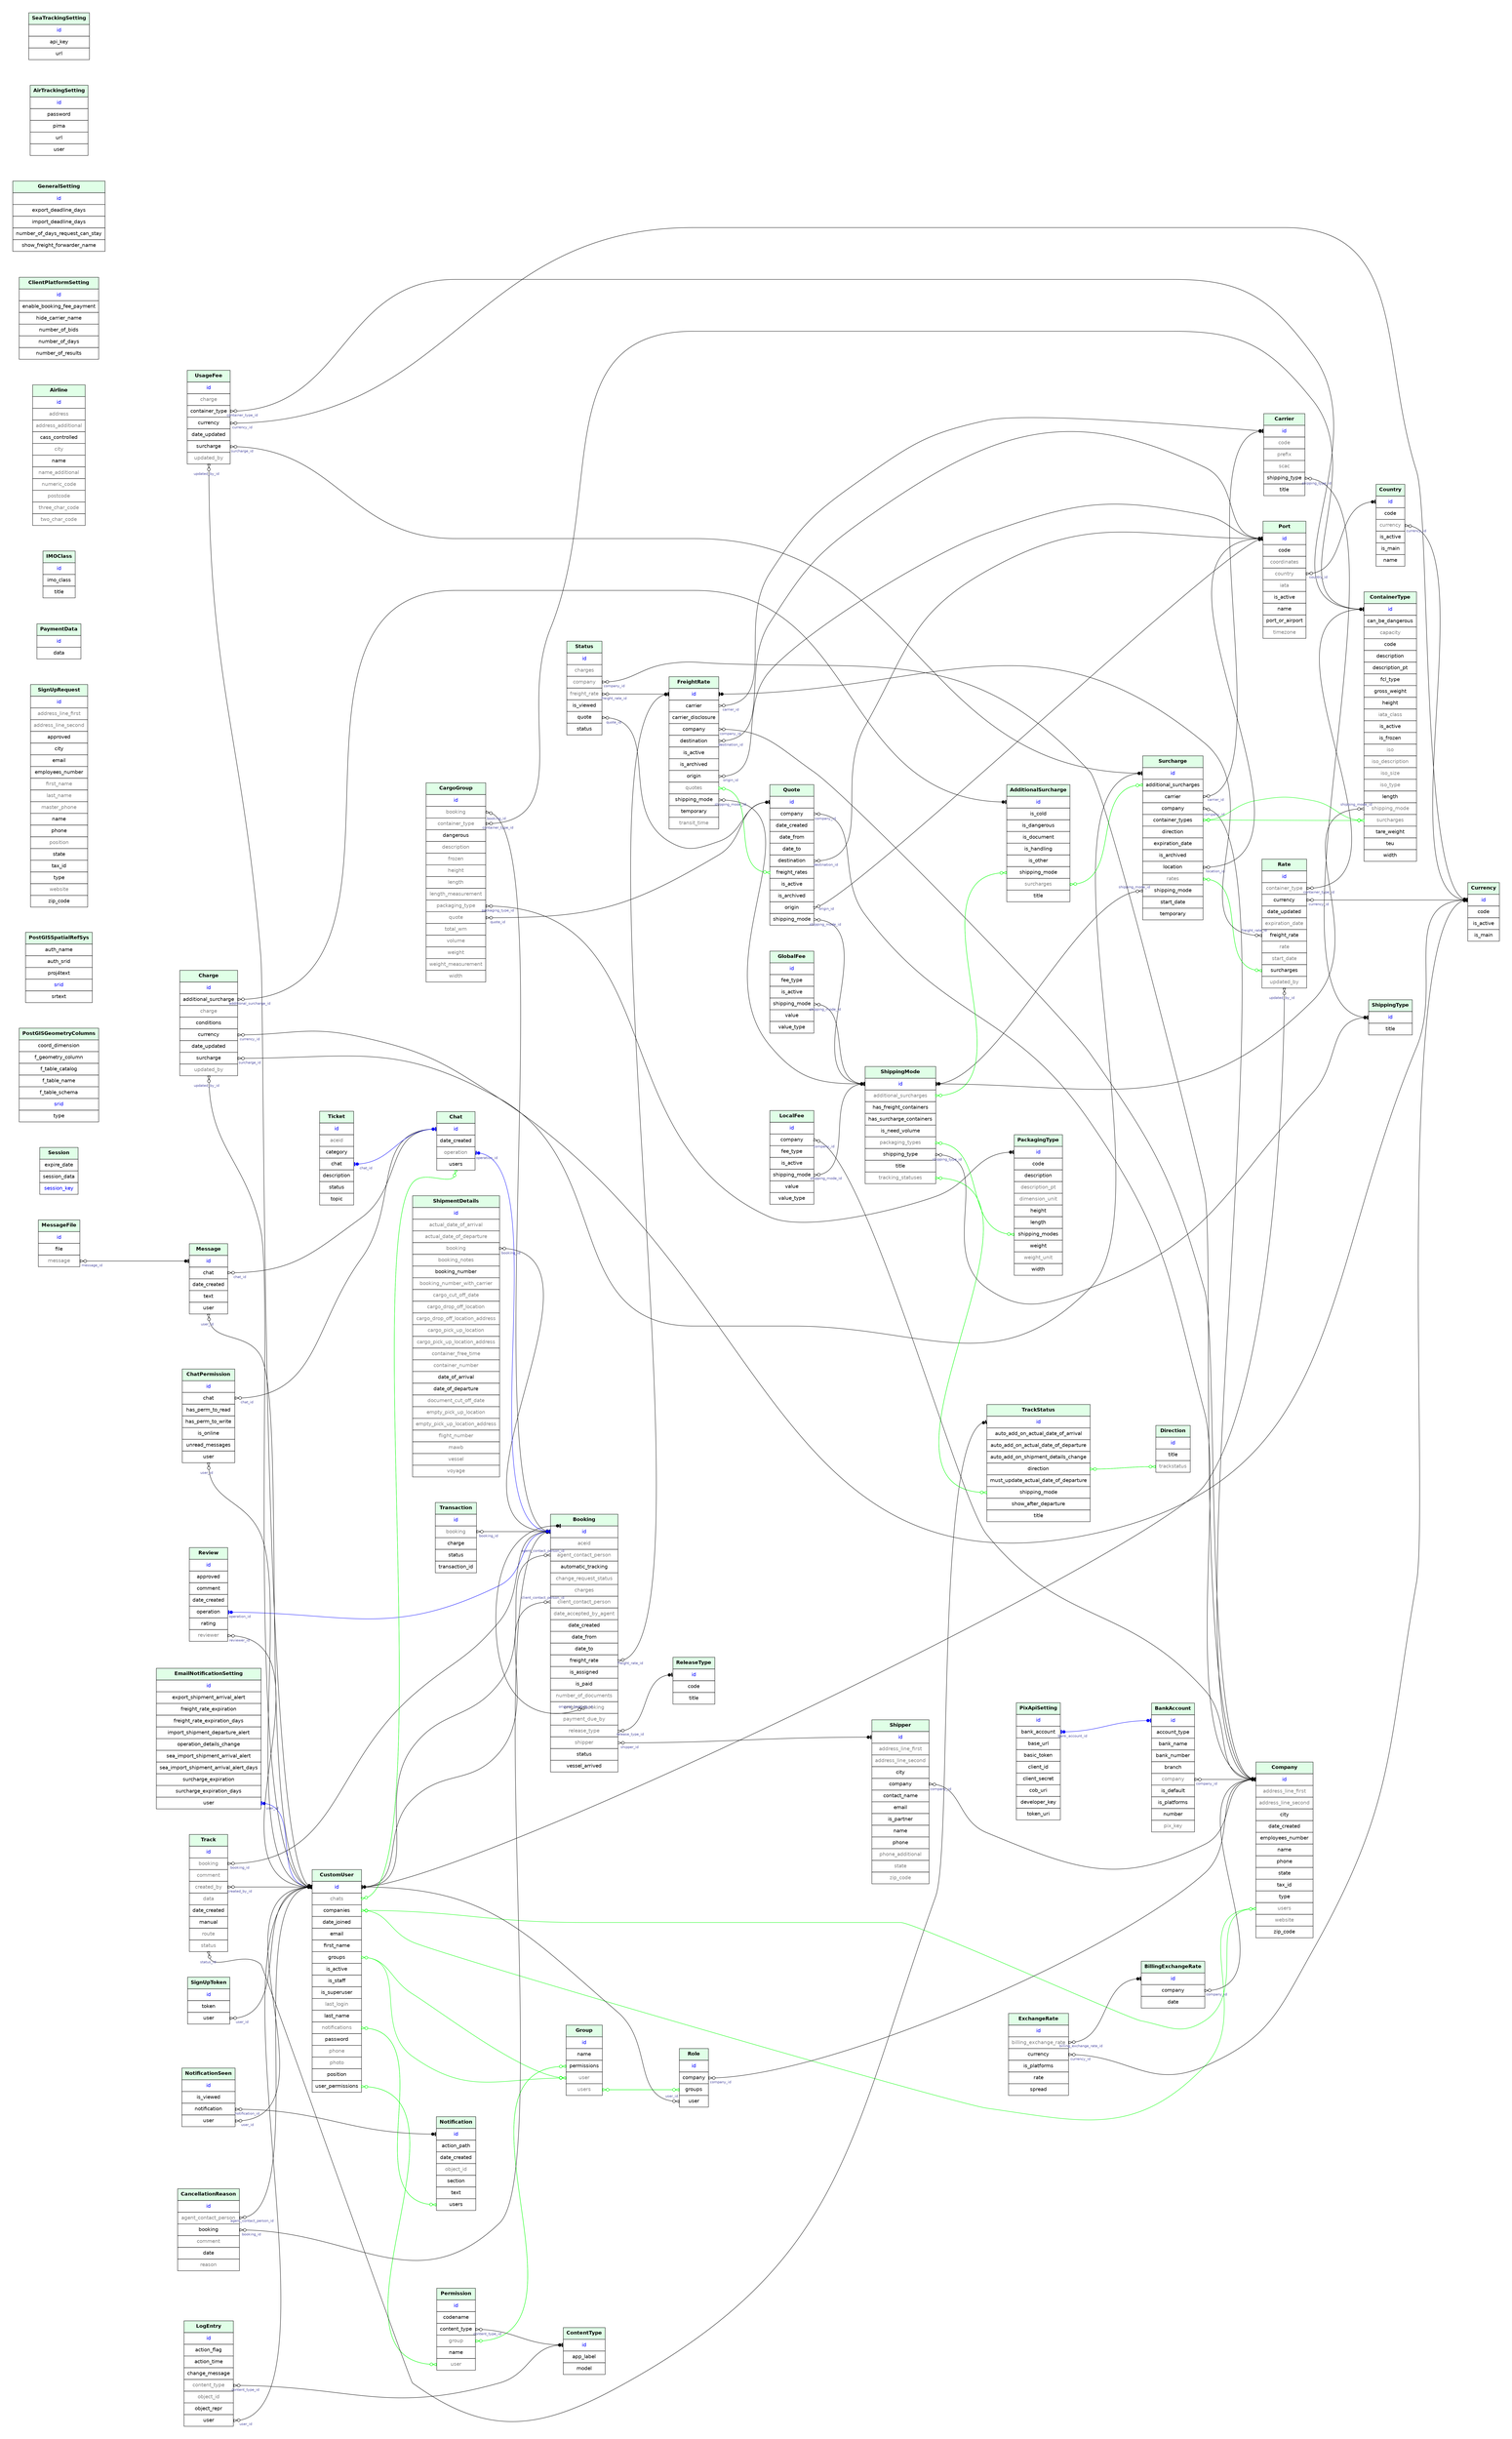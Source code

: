 digraph G {

graph [pad="0.5" nodesep="1" ranksep="2" fontname = "helvetica"];
node [fontname = "helvetica"];
edge [fontname = "helvetica" labeldistance=3 labelfontcolor="#5959a9" labelfontsize=10 tailclip=false color="black"];
node [shape=plain]
rankdir=LR;
dpi=96;


LogEntry [label=<
  <table border="0" cellborder="1" cellspacing="0" cellpadding="8">
    <tr><td bgcolor="#e0ffe7"><b>LogEntry</b></td></tr>
    <tr><td port="id"><font color="#0000ff">id</font></td></tr>
    <tr><td port="action_flag"><font color="#000000">action_flag</font></td></tr>
    <tr><td port="action_time"><font color="#000000">action_time</font></td></tr>
    <tr><td port="change_message"><font color="#000000">change_message</font></td></tr>
    <tr><td port="content_type"><font color="#808080">content_type</font></td></tr>
    <tr><td port="object_id"><font color="#808080">object_id</font></td></tr>
    <tr><td port="object_repr"><font color="#000000">object_repr</font></td></tr>
    <tr><td port="user"><font color="#000000">user</font></td></tr>
    </table>>];

Permission [label=<
  <table border="0" cellborder="1" cellspacing="0" cellpadding="8">
    <tr><td bgcolor="#e0ffe7"><b>Permission</b></td></tr>
    <tr><td port="id"><font color="#0000ff">id</font></td></tr>
    <tr><td port="codename"><font color="#000000">codename</font></td></tr>
    <tr><td port="content_type"><font color="#000000">content_type</font></td></tr>
    <tr><td port="group"><font color="#808080">group</font></td></tr>
    <tr><td port="name"><font color="#000000">name</font></td></tr>
    <tr><td port="user"><font color="#808080">user</font></td></tr>
    </table>>];

Group [label=<
  <table border="0" cellborder="1" cellspacing="0" cellpadding="8">
    <tr><td bgcolor="#e0ffe7"><b>Group</b></td></tr>
    <tr><td port="id"><font color="#0000ff">id</font></td></tr>
    <tr><td port="name"><font color="#000000">name</font></td></tr>
    <tr><td port="permissions"><font color="#000000">permissions</font></td></tr>
    <tr><td port="user"><font color="#808080">user</font></td></tr>
    <tr><td port="users"><font color="#808080">users</font></td></tr>
    </table>>];

ContentType [label=<
  <table border="0" cellborder="1" cellspacing="0" cellpadding="8">
    <tr><td bgcolor="#e0ffe7"><b>ContentType</b></td></tr>
    <tr><td port="id"><font color="#0000ff">id</font></td></tr>
    <tr><td port="app_label"><font color="#000000">app_label</font></td></tr>
    <tr><td port="model"><font color="#000000">model</font></td></tr>
    </table>>];

Session [label=<
  <table border="0" cellborder="1" cellspacing="0" cellpadding="8">
    <tr><td bgcolor="#e0ffe7"><b>Session</b></td></tr>
    <tr><td port="expire_date"><font color="#000000">expire_date</font></td></tr>
    <tr><td port="session_data"><font color="#000000">session_data</font></td></tr>
    <tr><td port="session_key"><font color="#0000ff">session_key</font></td></tr>
    </table>>];

PostGISGeometryColumns [label=<
  <table border="0" cellborder="1" cellspacing="0" cellpadding="8">
    <tr><td bgcolor="#e0ffe7"><b>PostGISGeometryColumns</b></td></tr>
    <tr><td port="coord_dimension"><font color="#000000">coord_dimension</font></td></tr>
    <tr><td port="f_geometry_column"><font color="#000000">f_geometry_column</font></td></tr>
    <tr><td port="f_table_catalog"><font color="#000000">f_table_catalog</font></td></tr>
    <tr><td port="f_table_name"><font color="#000000">f_table_name</font></td></tr>
    <tr><td port="f_table_schema"><font color="#000000">f_table_schema</font></td></tr>
    <tr><td port="srid"><font color="#0000ff">srid</font></td></tr>
    <tr><td port="type"><font color="#000000">type</font></td></tr>
    </table>>];

PostGISSpatialRefSys [label=<
  <table border="0" cellborder="1" cellspacing="0" cellpadding="8">
    <tr><td bgcolor="#e0ffe7"><b>PostGISSpatialRefSys</b></td></tr>
    <tr><td port="auth_name"><font color="#000000">auth_name</font></td></tr>
    <tr><td port="auth_srid"><font color="#000000">auth_srid</font></td></tr>
    <tr><td port="proj4text"><font color="#000000">proj4text</font></td></tr>
    <tr><td port="srid"><font color="#0000ff">srid</font></td></tr>
    <tr><td port="srtext"><font color="#000000">srtext</font></td></tr>
    </table>>];

CustomUser [label=<
  <table border="0" cellborder="1" cellspacing="0" cellpadding="8">
    <tr><td bgcolor="#e0ffe7"><b>CustomUser</b></td></tr>
    <tr><td port="id"><font color="#0000ff">id</font></td></tr>
    <tr><td port="chats"><font color="#808080">chats</font></td></tr>
    <tr><td port="companies"><font color="#000000">companies</font></td></tr>
    <tr><td port="date_joined"><font color="#000000">date_joined</font></td></tr>
    <tr><td port="email"><font color="#000000">email</font></td></tr>
    <tr><td port="first_name"><font color="#000000">first_name</font></td></tr>
    <tr><td port="groups"><font color="#000000">groups</font></td></tr>
    <tr><td port="is_active"><font color="#000000">is_active</font></td></tr>
    <tr><td port="is_staff"><font color="#000000">is_staff</font></td></tr>
    <tr><td port="is_superuser"><font color="#000000">is_superuser</font></td></tr>
    <tr><td port="last_login"><font color="#808080">last_login</font></td></tr>
    <tr><td port="last_name"><font color="#000000">last_name</font></td></tr>
    <tr><td port="notifications"><font color="#808080">notifications</font></td></tr>
    <tr><td port="password"><font color="#000000">password</font></td></tr>
    <tr><td port="phone"><font color="#808080">phone</font></td></tr>
    <tr><td port="photo"><font color="#808080">photo</font></td></tr>
    <tr><td port="position"><font color="#000000">position</font></td></tr>
    <tr><td port="user_permissions"><font color="#000000">user_permissions</font></td></tr>
    </table>>];

Company [label=<
  <table border="0" cellborder="1" cellspacing="0" cellpadding="8">
    <tr><td bgcolor="#e0ffe7"><b>Company</b></td></tr>
    <tr><td port="id"><font color="#0000ff">id</font></td></tr>
    <tr><td port="address_line_first"><font color="#808080">address_line_first</font></td></tr>
    <tr><td port="address_line_second"><font color="#808080">address_line_second</font></td></tr>
    <tr><td port="city"><font color="#000000">city</font></td></tr>
    <tr><td port="date_created"><font color="#000000">date_created</font></td></tr>
    <tr><td port="employees_number"><font color="#000000">employees_number</font></td></tr>
    <tr><td port="name"><font color="#000000">name</font></td></tr>
    <tr><td port="phone"><font color="#000000">phone</font></td></tr>
    <tr><td port="state"><font color="#000000">state</font></td></tr>
    <tr><td port="tax_id"><font color="#000000">tax_id</font></td></tr>
    <tr><td port="type"><font color="#000000">type</font></td></tr>
    <tr><td port="users"><font color="#808080">users</font></td></tr>
    <tr><td port="website"><font color="#808080">website</font></td></tr>
    <tr><td port="zip_code"><font color="#000000">zip_code</font></td></tr>
    </table>>];

EmailNotificationSetting [label=<
  <table border="0" cellborder="1" cellspacing="0" cellpadding="8">
    <tr><td bgcolor="#e0ffe7"><b>EmailNotificationSetting</b></td></tr>
    <tr><td port="id"><font color="#0000ff">id</font></td></tr>
    <tr><td port="export_shipment_arrival_alert"><font color="#000000">export_shipment_arrival_alert</font></td></tr>
    <tr><td port="freight_rate_expiration"><font color="#000000">freight_rate_expiration</font></td></tr>
    <tr><td port="freight_rate_expiration_days"><font color="#000000">freight_rate_expiration_days</font></td></tr>
    <tr><td port="import_shipment_departure_alert"><font color="#000000">import_shipment_departure_alert</font></td></tr>
    <tr><td port="operation_details_change"><font color="#000000">operation_details_change</font></td></tr>
    <tr><td port="sea_import_shipment_arrival_alert"><font color="#000000">sea_import_shipment_arrival_alert</font></td></tr>
    <tr><td port="sea_import_shipment_arrival_alert_days"><font color="#000000">sea_import_shipment_arrival_alert_days</font></td></tr>
    <tr><td port="surcharge_expiration"><font color="#000000">surcharge_expiration</font></td></tr>
    <tr><td port="surcharge_expiration_days"><font color="#000000">surcharge_expiration_days</font></td></tr>
    <tr><td port="user"><font color="#000000">user</font></td></tr>
    </table>>];

SignUpRequest [label=<
  <table border="0" cellborder="1" cellspacing="0" cellpadding="8">
    <tr><td bgcolor="#e0ffe7"><b>SignUpRequest</b></td></tr>
    <tr><td port="id"><font color="#0000ff">id</font></td></tr>
    <tr><td port="address_line_first"><font color="#808080">address_line_first</font></td></tr>
    <tr><td port="address_line_second"><font color="#808080">address_line_second</font></td></tr>
    <tr><td port="approved"><font color="#000000">approved</font></td></tr>
    <tr><td port="city"><font color="#000000">city</font></td></tr>
    <tr><td port="email"><font color="#000000">email</font></td></tr>
    <tr><td port="employees_number"><font color="#000000">employees_number</font></td></tr>
    <tr><td port="first_name"><font color="#808080">first_name</font></td></tr>
    <tr><td port="last_name"><font color="#808080">last_name</font></td></tr>
    <tr><td port="master_phone"><font color="#808080">master_phone</font></td></tr>
    <tr><td port="name"><font color="#000000">name</font></td></tr>
    <tr><td port="phone"><font color="#000000">phone</font></td></tr>
    <tr><td port="position"><font color="#808080">position</font></td></tr>
    <tr><td port="state"><font color="#000000">state</font></td></tr>
    <tr><td port="tax_id"><font color="#000000">tax_id</font></td></tr>
    <tr><td port="type"><font color="#000000">type</font></td></tr>
    <tr><td port="website"><font color="#808080">website</font></td></tr>
    <tr><td port="zip_code"><font color="#000000">zip_code</font></td></tr>
    </table>>];

SignUpToken [label=<
  <table border="0" cellborder="1" cellspacing="0" cellpadding="8">
    <tr><td bgcolor="#e0ffe7"><b>SignUpToken</b></td></tr>
    <tr><td port="id"><font color="#0000ff">id</font></td></tr>
    <tr><td port="token"><font color="#000000">token</font></td></tr>
    <tr><td port="user"><font color="#000000">user</font></td></tr>
    </table>>];

Role [label=<
  <table border="0" cellborder="1" cellspacing="0" cellpadding="8">
    <tr><td bgcolor="#e0ffe7"><b>Role</b></td></tr>
    <tr><td port="id"><font color="#0000ff">id</font></td></tr>
    <tr><td port="company"><font color="#000000">company</font></td></tr>
    <tr><td port="groups"><font color="#000000">groups</font></td></tr>
    <tr><td port="user"><font color="#000000">user</font></td></tr>
    </table>>];

BankAccount [label=<
  <table border="0" cellborder="1" cellspacing="0" cellpadding="8">
    <tr><td bgcolor="#e0ffe7"><b>BankAccount</b></td></tr>
    <tr><td port="id"><font color="#0000ff">id</font></td></tr>
    <tr><td port="account_type"><font color="#000000">account_type</font></td></tr>
    <tr><td port="bank_name"><font color="#000000">bank_name</font></td></tr>
    <tr><td port="bank_number"><font color="#000000">bank_number</font></td></tr>
    <tr><td port="branch"><font color="#000000">branch</font></td></tr>
    <tr><td port="company"><font color="#808080">company</font></td></tr>
    <tr><td port="is_default"><font color="#000000">is_default</font></td></tr>
    <tr><td port="is_platforms"><font color="#000000">is_platforms</font></td></tr>
    <tr><td port="number"><font color="#000000">number</font></td></tr>
    <tr><td port="pix_key"><font color="#808080">pix_key</font></td></tr>
    </table>>];

Shipper [label=<
  <table border="0" cellborder="1" cellspacing="0" cellpadding="8">
    <tr><td bgcolor="#e0ffe7"><b>Shipper</b></td></tr>
    <tr><td port="id"><font color="#0000ff">id</font></td></tr>
    <tr><td port="address_line_first"><font color="#808080">address_line_first</font></td></tr>
    <tr><td port="address_line_second"><font color="#808080">address_line_second</font></td></tr>
    <tr><td port="city"><font color="#000000">city</font></td></tr>
    <tr><td port="company"><font color="#000000">company</font></td></tr>
    <tr><td port="contact_name"><font color="#000000">contact_name</font></td></tr>
    <tr><td port="email"><font color="#000000">email</font></td></tr>
    <tr><td port="is_partner"><font color="#000000">is_partner</font></td></tr>
    <tr><td port="name"><font color="#000000">name</font></td></tr>
    <tr><td port="phone"><font color="#000000">phone</font></td></tr>
    <tr><td port="phone_additional"><font color="#808080">phone_additional</font></td></tr>
    <tr><td port="state"><font color="#808080">state</font></td></tr>
    <tr><td port="zip_code"><font color="#808080">zip_code</font></td></tr>
    </table>>];

Review [label=<
  <table border="0" cellborder="1" cellspacing="0" cellpadding="8">
    <tr><td bgcolor="#e0ffe7"><b>Review</b></td></tr>
    <tr><td port="id"><font color="#0000ff">id</font></td></tr>
    <tr><td port="approved"><font color="#000000">approved</font></td></tr>
    <tr><td port="comment"><font color="#000000">comment</font></td></tr>
    <tr><td port="date_created"><font color="#000000">date_created</font></td></tr>
    <tr><td port="operation"><font color="#000000">operation</font></td></tr>
    <tr><td port="rating"><font color="#000000">rating</font></td></tr>
    <tr><td port="reviewer"><font color="#808080">reviewer</font></td></tr>
    </table>>];

Surcharge [label=<
  <table border="0" cellborder="1" cellspacing="0" cellpadding="8">
    <tr><td bgcolor="#e0ffe7"><b>Surcharge</b></td></tr>
    <tr><td port="id"><font color="#0000ff">id</font></td></tr>
    <tr><td port="additional_surcharges"><font color="#000000">additional_surcharges</font></td></tr>
    <tr><td port="carrier"><font color="#000000">carrier</font></td></tr>
    <tr><td port="company"><font color="#000000">company</font></td></tr>
    <tr><td port="container_types"><font color="#000000">container_types</font></td></tr>
    <tr><td port="direction"><font color="#000000">direction</font></td></tr>
    <tr><td port="expiration_date"><font color="#000000">expiration_date</font></td></tr>
    <tr><td port="is_archived"><font color="#000000">is_archived</font></td></tr>
    <tr><td port="location"><font color="#000000">location</font></td></tr>
    <tr><td port="rates"><font color="#808080">rates</font></td></tr>
    <tr><td port="shipping_mode"><font color="#000000">shipping_mode</font></td></tr>
    <tr><td port="start_date"><font color="#000000">start_date</font></td></tr>
    <tr><td port="temporary"><font color="#000000">temporary</font></td></tr>
    </table>>];

UsageFee [label=<
  <table border="0" cellborder="1" cellspacing="0" cellpadding="8">
    <tr><td bgcolor="#e0ffe7"><b>UsageFee</b></td></tr>
    <tr><td port="id"><font color="#0000ff">id</font></td></tr>
    <tr><td port="charge"><font color="#808080">charge</font></td></tr>
    <tr><td port="container_type"><font color="#000000">container_type</font></td></tr>
    <tr><td port="currency"><font color="#000000">currency</font></td></tr>
    <tr><td port="date_updated"><font color="#000000">date_updated</font></td></tr>
    <tr><td port="surcharge"><font color="#000000">surcharge</font></td></tr>
    <tr><td port="updated_by"><font color="#808080">updated_by</font></td></tr>
    </table>>];

Charge [label=<
  <table border="0" cellborder="1" cellspacing="0" cellpadding="8">
    <tr><td bgcolor="#e0ffe7"><b>Charge</b></td></tr>
    <tr><td port="id"><font color="#0000ff">id</font></td></tr>
    <tr><td port="additional_surcharge"><font color="#000000">additional_surcharge</font></td></tr>
    <tr><td port="charge"><font color="#808080">charge</font></td></tr>
    <tr><td port="conditions"><font color="#000000">conditions</font></td></tr>
    <tr><td port="currency"><font color="#000000">currency</font></td></tr>
    <tr><td port="date_updated"><font color="#000000">date_updated</font></td></tr>
    <tr><td port="surcharge"><font color="#000000">surcharge</font></td></tr>
    <tr><td port="updated_by"><font color="#808080">updated_by</font></td></tr>
    </table>>];

AdditionalSurcharge [label=<
  <table border="0" cellborder="1" cellspacing="0" cellpadding="8">
    <tr><td bgcolor="#e0ffe7"><b>AdditionalSurcharge</b></td></tr>
    <tr><td port="id"><font color="#0000ff">id</font></td></tr>
    <tr><td port="is_cold"><font color="#000000">is_cold</font></td></tr>
    <tr><td port="is_dangerous"><font color="#000000">is_dangerous</font></td></tr>
    <tr><td port="is_document"><font color="#000000">is_document</font></td></tr>
    <tr><td port="is_handling"><font color="#000000">is_handling</font></td></tr>
    <tr><td port="is_other"><font color="#000000">is_other</font></td></tr>
    <tr><td port="shipping_mode"><font color="#000000">shipping_mode</font></td></tr>
    <tr><td port="surcharges"><font color="#808080">surcharges</font></td></tr>
    <tr><td port="title"><font color="#000000">title</font></td></tr>
    </table>>];

FreightRate [label=<
  <table border="0" cellborder="1" cellspacing="0" cellpadding="8">
    <tr><td bgcolor="#e0ffe7"><b>FreightRate</b></td></tr>
    <tr><td port="id"><font color="#0000ff">id</font></td></tr>
    <tr><td port="carrier"><font color="#000000">carrier</font></td></tr>
    <tr><td port="carrier_disclosure"><font color="#000000">carrier_disclosure</font></td></tr>
    <tr><td port="company"><font color="#000000">company</font></td></tr>
    <tr><td port="destination"><font color="#000000">destination</font></td></tr>
    <tr><td port="is_active"><font color="#000000">is_active</font></td></tr>
    <tr><td port="is_archived"><font color="#000000">is_archived</font></td></tr>
    <tr><td port="origin"><font color="#000000">origin</font></td></tr>
    <tr><td port="quotes"><font color="#808080">quotes</font></td></tr>
    <tr><td port="shipping_mode"><font color="#000000">shipping_mode</font></td></tr>
    <tr><td port="temporary"><font color="#000000">temporary</font></td></tr>
    <tr><td port="transit_time"><font color="#808080">transit_time</font></td></tr>
    </table>>];

Rate [label=<
  <table border="0" cellborder="1" cellspacing="0" cellpadding="8">
    <tr><td bgcolor="#e0ffe7"><b>Rate</b></td></tr>
    <tr><td port="id"><font color="#0000ff">id</font></td></tr>
    <tr><td port="container_type"><font color="#808080">container_type</font></td></tr>
    <tr><td port="currency"><font color="#000000">currency</font></td></tr>
    <tr><td port="date_updated"><font color="#000000">date_updated</font></td></tr>
    <tr><td port="expiration_date"><font color="#808080">expiration_date</font></td></tr>
    <tr><td port="freight_rate"><font color="#000000">freight_rate</font></td></tr>
    <tr><td port="rate"><font color="#808080">rate</font></td></tr>
    <tr><td port="start_date"><font color="#808080">start_date</font></td></tr>
    <tr><td port="surcharges"><font color="#000000">surcharges</font></td></tr>
    <tr><td port="updated_by"><font color="#808080">updated_by</font></td></tr>
    </table>>];

Booking [label=<
  <table border="0" cellborder="1" cellspacing="0" cellpadding="8">
    <tr><td bgcolor="#e0ffe7"><b>Booking</b></td></tr>
    <tr><td port="id"><font color="#0000ff">id</font></td></tr>
    <tr><td port="aceid"><font color="#808080">aceid</font></td></tr>
    <tr><td port="agent_contact_person"><font color="#808080">agent_contact_person</font></td></tr>
    <tr><td port="automatic_tracking"><font color="#000000">automatic_tracking</font></td></tr>
    <tr><td port="change_request_status"><font color="#808080">change_request_status</font></td></tr>
    <tr><td port="charges"><font color="#808080">charges</font></td></tr>
    <tr><td port="client_contact_person"><font color="#808080">client_contact_person</font></td></tr>
    <tr><td port="date_accepted_by_agent"><font color="#808080">date_accepted_by_agent</font></td></tr>
    <tr><td port="date_created"><font color="#000000">date_created</font></td></tr>
    <tr><td port="date_from"><font color="#000000">date_from</font></td></tr>
    <tr><td port="date_to"><font color="#000000">date_to</font></td></tr>
    <tr><td port="freight_rate"><font color="#000000">freight_rate</font></td></tr>
    <tr><td port="is_assigned"><font color="#000000">is_assigned</font></td></tr>
    <tr><td port="is_paid"><font color="#000000">is_paid</font></td></tr>
    <tr><td port="number_of_documents"><font color="#808080">number_of_documents</font></td></tr>
    <tr><td port="original_booking"><font color="#808080">original_booking</font></td></tr>
    <tr><td port="payment_due_by"><font color="#808080">payment_due_by</font></td></tr>
    <tr><td port="release_type"><font color="#808080">release_type</font></td></tr>
    <tr><td port="shipper"><font color="#808080">shipper</font></td></tr>
    <tr><td port="status"><font color="#000000">status</font></td></tr>
    <tr><td port="vessel_arrived"><font color="#000000">vessel_arrived</font></td></tr>
    </table>>];

CancellationReason [label=<
  <table border="0" cellborder="1" cellspacing="0" cellpadding="8">
    <tr><td bgcolor="#e0ffe7"><b>CancellationReason</b></td></tr>
    <tr><td port="id"><font color="#0000ff">id</font></td></tr>
    <tr><td port="agent_contact_person"><font color="#808080">agent_contact_person</font></td></tr>
    <tr><td port="booking"><font color="#000000">booking</font></td></tr>
    <tr><td port="comment"><font color="#808080">comment</font></td></tr>
    <tr><td port="date"><font color="#000000">date</font></td></tr>
    <tr><td port="reason"><font color="#808080">reason</font></td></tr>
    </table>>];

CargoGroup [label=<
  <table border="0" cellborder="1" cellspacing="0" cellpadding="8">
    <tr><td bgcolor="#e0ffe7"><b>CargoGroup</b></td></tr>
    <tr><td port="id"><font color="#0000ff">id</font></td></tr>
    <tr><td port="booking"><font color="#808080">booking</font></td></tr>
    <tr><td port="container_type"><font color="#808080">container_type</font></td></tr>
    <tr><td port="dangerous"><font color="#000000">dangerous</font></td></tr>
    <tr><td port="description"><font color="#808080">description</font></td></tr>
    <tr><td port="frozen"><font color="#808080">frozen</font></td></tr>
    <tr><td port="height"><font color="#808080">height</font></td></tr>
    <tr><td port="length"><font color="#808080">length</font></td></tr>
    <tr><td port="length_measurement"><font color="#808080">length_measurement</font></td></tr>
    <tr><td port="packaging_type"><font color="#808080">packaging_type</font></td></tr>
    <tr><td port="quote"><font color="#808080">quote</font></td></tr>
    <tr><td port="total_wm"><font color="#808080">total_wm</font></td></tr>
    <tr><td port="volume"><font color="#808080">volume</font></td></tr>
    <tr><td port="weight"><font color="#808080">weight</font></td></tr>
    <tr><td port="weight_measurement"><font color="#808080">weight_measurement</font></td></tr>
    <tr><td port="width"><font color="#808080">width</font></td></tr>
    </table>>];

Quote [label=<
  <table border="0" cellborder="1" cellspacing="0" cellpadding="8">
    <tr><td bgcolor="#e0ffe7"><b>Quote</b></td></tr>
    <tr><td port="id"><font color="#0000ff">id</font></td></tr>
    <tr><td port="company"><font color="#000000">company</font></td></tr>
    <tr><td port="date_created"><font color="#000000">date_created</font></td></tr>
    <tr><td port="date_from"><font color="#000000">date_from</font></td></tr>
    <tr><td port="date_to"><font color="#000000">date_to</font></td></tr>
    <tr><td port="destination"><font color="#000000">destination</font></td></tr>
    <tr><td port="freight_rates"><font color="#000000">freight_rates</font></td></tr>
    <tr><td port="is_active"><font color="#000000">is_active</font></td></tr>
    <tr><td port="is_archived"><font color="#000000">is_archived</font></td></tr>
    <tr><td port="origin"><font color="#000000">origin</font></td></tr>
    <tr><td port="shipping_mode"><font color="#000000">shipping_mode</font></td></tr>
    </table>>];

Status [label=<
  <table border="0" cellborder="1" cellspacing="0" cellpadding="8">
    <tr><td bgcolor="#e0ffe7"><b>Status</b></td></tr>
    <tr><td port="id"><font color="#0000ff">id</font></td></tr>
    <tr><td port="charges"><font color="#808080">charges</font></td></tr>
    <tr><td port="company"><font color="#808080">company</font></td></tr>
    <tr><td port="freight_rate"><font color="#808080">freight_rate</font></td></tr>
    <tr><td port="is_viewed"><font color="#000000">is_viewed</font></td></tr>
    <tr><td port="quote"><font color="#000000">quote</font></td></tr>
    <tr><td port="status"><font color="#000000">status</font></td></tr>
    </table>>];

ShipmentDetails [label=<
  <table border="0" cellborder="1" cellspacing="0" cellpadding="8">
    <tr><td bgcolor="#e0ffe7"><b>ShipmentDetails</b></td></tr>
    <tr><td port="id"><font color="#0000ff">id</font></td></tr>
    <tr><td port="actual_date_of_arrival"><font color="#808080">actual_date_of_arrival</font></td></tr>
    <tr><td port="actual_date_of_departure"><font color="#808080">actual_date_of_departure</font></td></tr>
    <tr><td port="booking"><font color="#808080">booking</font></td></tr>
    <tr><td port="booking_notes"><font color="#808080">booking_notes</font></td></tr>
    <tr><td port="booking_number"><font color="#000000">booking_number</font></td></tr>
    <tr><td port="booking_number_with_carrier"><font color="#808080">booking_number_with_carrier</font></td></tr>
    <tr><td port="cargo_cut_off_date"><font color="#808080">cargo_cut_off_date</font></td></tr>
    <tr><td port="cargo_drop_off_location"><font color="#808080">cargo_drop_off_location</font></td></tr>
    <tr><td port="cargo_drop_off_location_address"><font color="#808080">cargo_drop_off_location_address</font></td></tr>
    <tr><td port="cargo_pick_up_location"><font color="#808080">cargo_pick_up_location</font></td></tr>
    <tr><td port="cargo_pick_up_location_address"><font color="#808080">cargo_pick_up_location_address</font></td></tr>
    <tr><td port="container_free_time"><font color="#808080">container_free_time</font></td></tr>
    <tr><td port="container_number"><font color="#808080">container_number</font></td></tr>
    <tr><td port="date_of_arrival"><font color="#000000">date_of_arrival</font></td></tr>
    <tr><td port="date_of_departure"><font color="#000000">date_of_departure</font></td></tr>
    <tr><td port="document_cut_off_date"><font color="#808080">document_cut_off_date</font></td></tr>
    <tr><td port="empty_pick_up_location"><font color="#808080">empty_pick_up_location</font></td></tr>
    <tr><td port="empty_pick_up_location_address"><font color="#808080">empty_pick_up_location_address</font></td></tr>
    <tr><td port="flight_number"><font color="#808080">flight_number</font></td></tr>
    <tr><td port="mawb"><font color="#808080">mawb</font></td></tr>
    <tr><td port="vessel"><font color="#808080">vessel</font></td></tr>
    <tr><td port="voyage"><font color="#808080">voyage</font></td></tr>
    </table>>];

Transaction [label=<
  <table border="0" cellborder="1" cellspacing="0" cellpadding="8">
    <tr><td bgcolor="#e0ffe7"><b>Transaction</b></td></tr>
    <tr><td port="id"><font color="#0000ff">id</font></td></tr>
    <tr><td port="booking"><font color="#808080">booking</font></td></tr>
    <tr><td port="charge"><font color="#000000">charge</font></td></tr>
    <tr><td port="status"><font color="#000000">status</font></td></tr>
    <tr><td port="transaction_id"><font color="#000000">transaction_id</font></td></tr>
    </table>>];

PaymentData [label=<
  <table border="0" cellborder="1" cellspacing="0" cellpadding="8">
    <tr><td bgcolor="#e0ffe7"><b>PaymentData</b></td></tr>
    <tr><td port="id"><font color="#0000ff">id</font></td></tr>
    <tr><td port="data"><font color="#000000">data</font></td></tr>
    </table>>];

Track [label=<
  <table border="0" cellborder="1" cellspacing="0" cellpadding="8">
    <tr><td bgcolor="#e0ffe7"><b>Track</b></td></tr>
    <tr><td port="id"><font color="#0000ff">id</font></td></tr>
    <tr><td port="booking"><font color="#808080">booking</font></td></tr>
    <tr><td port="comment"><font color="#808080">comment</font></td></tr>
    <tr><td port="created_by"><font color="#808080">created_by</font></td></tr>
    <tr><td port="data"><font color="#808080">data</font></td></tr>
    <tr><td port="date_created"><font color="#000000">date_created</font></td></tr>
    <tr><td port="manual"><font color="#000000">manual</font></td></tr>
    <tr><td port="route"><font color="#808080">route</font></td></tr>
    <tr><td port="status"><font color="#808080">status</font></td></tr>
    </table>>];

TrackStatus [label=<
  <table border="0" cellborder="1" cellspacing="0" cellpadding="8">
    <tr><td bgcolor="#e0ffe7"><b>TrackStatus</b></td></tr>
    <tr><td port="id"><font color="#0000ff">id</font></td></tr>
    <tr><td port="auto_add_on_actual_date_of_arrival"><font color="#000000">auto_add_on_actual_date_of_arrival</font></td></tr>
    <tr><td port="auto_add_on_actual_date_of_departure"><font color="#000000">auto_add_on_actual_date_of_departure</font></td></tr>
    <tr><td port="auto_add_on_shipment_details_change"><font color="#000000">auto_add_on_shipment_details_change</font></td></tr>
    <tr><td port="direction"><font color="#000000">direction</font></td></tr>
    <tr><td port="must_update_actual_date_of_departure"><font color="#000000">must_update_actual_date_of_departure</font></td></tr>
    <tr><td port="shipping_mode"><font color="#000000">shipping_mode</font></td></tr>
    <tr><td port="show_after_departure"><font color="#000000">show_after_departure</font></td></tr>
    <tr><td port="title"><font color="#000000">title</font></td></tr>
    </table>>];

Direction [label=<
  <table border="0" cellborder="1" cellspacing="0" cellpadding="8">
    <tr><td bgcolor="#e0ffe7"><b>Direction</b></td></tr>
    <tr><td port="id"><font color="#0000ff">id</font></td></tr>
    <tr><td port="title"><font color="#000000">title</font></td></tr>
    <tr><td port="trackstatus"><font color="#808080">trackstatus</font></td></tr>
    </table>>];

ShippingType [label=<
  <table border="0" cellborder="1" cellspacing="0" cellpadding="8">
    <tr><td bgcolor="#e0ffe7"><b>ShippingType</b></td></tr>
    <tr><td port="id"><font color="#0000ff">id</font></td></tr>
    <tr><td port="title"><font color="#000000">title</font></td></tr>
    </table>>];

ShippingMode [label=<
  <table border="0" cellborder="1" cellspacing="0" cellpadding="8">
    <tr><td bgcolor="#e0ffe7"><b>ShippingMode</b></td></tr>
    <tr><td port="id"><font color="#0000ff">id</font></td></tr>
    <tr><td port="additional_surcharges"><font color="#808080">additional_surcharges</font></td></tr>
    <tr><td port="has_freight_containers"><font color="#000000">has_freight_containers</font></td></tr>
    <tr><td port="has_surcharge_containers"><font color="#000000">has_surcharge_containers</font></td></tr>
    <tr><td port="is_need_volume"><font color="#000000">is_need_volume</font></td></tr>
    <tr><td port="packaging_types"><font color="#808080">packaging_types</font></td></tr>
    <tr><td port="shipping_type"><font color="#000000">shipping_type</font></td></tr>
    <tr><td port="title"><font color="#000000">title</font></td></tr>
    <tr><td port="tracking_statuses"><font color="#808080">tracking_statuses</font></td></tr>
    </table>>];

PackagingType [label=<
  <table border="0" cellborder="1" cellspacing="0" cellpadding="8">
    <tr><td bgcolor="#e0ffe7"><b>PackagingType</b></td></tr>
    <tr><td port="id"><font color="#0000ff">id</font></td></tr>
    <tr><td port="code"><font color="#000000">code</font></td></tr>
    <tr><td port="description"><font color="#000000">description</font></td></tr>
    <tr><td port="description_pt"><font color="#808080">description_pt</font></td></tr>
    <tr><td port="dimension_unit"><font color="#808080">dimension_unit</font></td></tr>
    <tr><td port="height"><font color="#000000">height</font></td></tr>
    <tr><td port="length"><font color="#000000">length</font></td></tr>
    <tr><td port="shipping_modes"><font color="#000000">shipping_modes</font></td></tr>
    <tr><td port="weight"><font color="#000000">weight</font></td></tr>
    <tr><td port="weight_unit"><font color="#808080">weight_unit</font></td></tr>
    <tr><td port="width"><font color="#000000">width</font></td></tr>
    </table>>];

ContainerType [label=<
  <table border="0" cellborder="1" cellspacing="0" cellpadding="8">
    <tr><td bgcolor="#e0ffe7"><b>ContainerType</b></td></tr>
    <tr><td port="id"><font color="#0000ff">id</font></td></tr>
    <tr><td port="can_be_dangerous"><font color="#000000">can_be_dangerous</font></td></tr>
    <tr><td port="capacity"><font color="#808080">capacity</font></td></tr>
    <tr><td port="code"><font color="#000000">code</font></td></tr>
    <tr><td port="description"><font color="#000000">description</font></td></tr>
    <tr><td port="description_pt"><font color="#000000">description_pt</font></td></tr>
    <tr><td port="fcl_type"><font color="#000000">fcl_type</font></td></tr>
    <tr><td port="gross_weight"><font color="#000000">gross_weight</font></td></tr>
    <tr><td port="height"><font color="#000000">height</font></td></tr>
    <tr><td port="iata_class"><font color="#808080">iata_class</font></td></tr>
    <tr><td port="is_active"><font color="#000000">is_active</font></td></tr>
    <tr><td port="is_frozen"><font color="#000000">is_frozen</font></td></tr>
    <tr><td port="iso"><font color="#808080">iso</font></td></tr>
    <tr><td port="iso_description"><font color="#808080">iso_description</font></td></tr>
    <tr><td port="iso_size"><font color="#808080">iso_size</font></td></tr>
    <tr><td port="iso_type"><font color="#808080">iso_type</font></td></tr>
    <tr><td port="length"><font color="#000000">length</font></td></tr>
    <tr><td port="shipping_mode"><font color="#808080">shipping_mode</font></td></tr>
    <tr><td port="surcharges"><font color="#808080">surcharges</font></td></tr>
    <tr><td port="tare_weight"><font color="#000000">tare_weight</font></td></tr>
    <tr><td port="teu"><font color="#000000">teu</font></td></tr>
    <tr><td port="width"><font color="#000000">width</font></td></tr>
    </table>>];

IMOClass [label=<
  <table border="0" cellborder="1" cellspacing="0" cellpadding="8">
    <tr><td bgcolor="#e0ffe7"><b>IMOClass</b></td></tr>
    <tr><td port="id"><font color="#0000ff">id</font></td></tr>
    <tr><td port="imo_class"><font color="#000000">imo_class</font></td></tr>
    <tr><td port="title"><font color="#000000">title</font></td></tr>
    </table>>];

ReleaseType [label=<
  <table border="0" cellborder="1" cellspacing="0" cellpadding="8">
    <tr><td bgcolor="#e0ffe7"><b>ReleaseType</b></td></tr>
    <tr><td port="id"><font color="#0000ff">id</font></td></tr>
    <tr><td port="code"><font color="#000000">code</font></td></tr>
    <tr><td port="title"><font color="#000000">title</font></td></tr>
    </table>>];

Carrier [label=<
  <table border="0" cellborder="1" cellspacing="0" cellpadding="8">
    <tr><td bgcolor="#e0ffe7"><b>Carrier</b></td></tr>
    <tr><td port="id"><font color="#0000ff">id</font></td></tr>
    <tr><td port="code"><font color="#808080">code</font></td></tr>
    <tr><td port="prefix"><font color="#808080">prefix</font></td></tr>
    <tr><td port="scac"><font color="#808080">scac</font></td></tr>
    <tr><td port="shipping_type"><font color="#000000">shipping_type</font></td></tr>
    <tr><td port="title"><font color="#000000">title</font></td></tr>
    </table>>];

Airline [label=<
  <table border="0" cellborder="1" cellspacing="0" cellpadding="8">
    <tr><td bgcolor="#e0ffe7"><b>Airline</b></td></tr>
    <tr><td port="id"><font color="#0000ff">id</font></td></tr>
    <tr><td port="address"><font color="#808080">address</font></td></tr>
    <tr><td port="address_additional"><font color="#808080">address_additional</font></td></tr>
    <tr><td port="cass_controlled"><font color="#000000">cass_controlled</font></td></tr>
    <tr><td port="city"><font color="#808080">city</font></td></tr>
    <tr><td port="name"><font color="#000000">name</font></td></tr>
    <tr><td port="name_additional"><font color="#808080">name_additional</font></td></tr>
    <tr><td port="numeric_code"><font color="#808080">numeric_code</font></td></tr>
    <tr><td port="postcode"><font color="#808080">postcode</font></td></tr>
    <tr><td port="three_char_code"><font color="#808080">three_char_code</font></td></tr>
    <tr><td port="two_char_code"><font color="#808080">two_char_code</font></td></tr>
    </table>>];

GlobalFee [label=<
  <table border="0" cellborder="1" cellspacing="0" cellpadding="8">
    <tr><td bgcolor="#e0ffe7"><b>GlobalFee</b></td></tr>
    <tr><td port="id"><font color="#0000ff">id</font></td></tr>
    <tr><td port="fee_type"><font color="#000000">fee_type</font></td></tr>
    <tr><td port="is_active"><font color="#000000">is_active</font></td></tr>
    <tr><td port="shipping_mode"><font color="#000000">shipping_mode</font></td></tr>
    <tr><td port="value"><font color="#000000">value</font></td></tr>
    <tr><td port="value_type"><font color="#000000">value_type</font></td></tr>
    </table>>];

LocalFee [label=<
  <table border="0" cellborder="1" cellspacing="0" cellpadding="8">
    <tr><td bgcolor="#e0ffe7"><b>LocalFee</b></td></tr>
    <tr><td port="id"><font color="#0000ff">id</font></td></tr>
    <tr><td port="company"><font color="#000000">company</font></td></tr>
    <tr><td port="fee_type"><font color="#000000">fee_type</font></td></tr>
    <tr><td port="is_active"><font color="#000000">is_active</font></td></tr>
    <tr><td port="shipping_mode"><font color="#000000">shipping_mode</font></td></tr>
    <tr><td port="value"><font color="#000000">value</font></td></tr>
    <tr><td port="value_type"><font color="#000000">value_type</font></td></tr>
    </table>>];

Currency [label=<
  <table border="0" cellborder="1" cellspacing="0" cellpadding="8">
    <tr><td bgcolor="#e0ffe7"><b>Currency</b></td></tr>
    <tr><td port="id"><font color="#0000ff">id</font></td></tr>
    <tr><td port="code"><font color="#000000">code</font></td></tr>
    <tr><td port="is_active"><font color="#000000">is_active</font></td></tr>
    <tr><td port="is_main"><font color="#000000">is_main</font></td></tr>
    </table>>];

Port [label=<
  <table border="0" cellborder="1" cellspacing="0" cellpadding="8">
    <tr><td bgcolor="#e0ffe7"><b>Port</b></td></tr>
    <tr><td port="id"><font color="#0000ff">id</font></td></tr>
    <tr><td port="code"><font color="#000000">code</font></td></tr>
    <tr><td port="coordinates"><font color="#808080">coordinates</font></td></tr>
    <tr><td port="country"><font color="#808080">country</font></td></tr>
    <tr><td port="iata"><font color="#808080">iata</font></td></tr>
    <tr><td port="is_active"><font color="#000000">is_active</font></td></tr>
    <tr><td port="name"><font color="#000000">name</font></td></tr>
    <tr><td port="port_or_airport"><font color="#000000">port_or_airport</font></td></tr>
    <tr><td port="timezone"><font color="#808080">timezone</font></td></tr>
    </table>>];

ExchangeRate [label=<
  <table border="0" cellborder="1" cellspacing="0" cellpadding="8">
    <tr><td bgcolor="#e0ffe7"><b>ExchangeRate</b></td></tr>
    <tr><td port="id"><font color="#0000ff">id</font></td></tr>
    <tr><td port="billing_exchange_rate"><font color="#808080">billing_exchange_rate</font></td></tr>
    <tr><td port="currency"><font color="#000000">currency</font></td></tr>
    <tr><td port="is_platforms"><font color="#000000">is_platforms</font></td></tr>
    <tr><td port="rate"><font color="#000000">rate</font></td></tr>
    <tr><td port="spread"><font color="#000000">spread</font></td></tr>
    </table>>];

BillingExchangeRate [label=<
  <table border="0" cellborder="1" cellspacing="0" cellpadding="8">
    <tr><td bgcolor="#e0ffe7"><b>BillingExchangeRate</b></td></tr>
    <tr><td port="id"><font color="#0000ff">id</font></td></tr>
    <tr><td port="company"><font color="#000000">company</font></td></tr>
    <tr><td port="date"><font color="#000000">date</font></td></tr>
    </table>>];

ClientPlatformSetting [label=<
  <table border="0" cellborder="1" cellspacing="0" cellpadding="8">
    <tr><td bgcolor="#e0ffe7"><b>ClientPlatformSetting</b></td></tr>
    <tr><td port="id"><font color="#0000ff">id</font></td></tr>
    <tr><td port="enable_booking_fee_payment"><font color="#000000">enable_booking_fee_payment</font></td></tr>
    <tr><td port="hide_carrier_name"><font color="#000000">hide_carrier_name</font></td></tr>
    <tr><td port="number_of_bids"><font color="#000000">number_of_bids</font></td></tr>
    <tr><td port="number_of_days"><font color="#000000">number_of_days</font></td></tr>
    <tr><td port="number_of_results"><font color="#000000">number_of_results</font></td></tr>
    </table>>];

GeneralSetting [label=<
  <table border="0" cellborder="1" cellspacing="0" cellpadding="8">
    <tr><td bgcolor="#e0ffe7"><b>GeneralSetting</b></td></tr>
    <tr><td port="id"><font color="#0000ff">id</font></td></tr>
    <tr><td port="export_deadline_days"><font color="#000000">export_deadline_days</font></td></tr>
    <tr><td port="import_deadline_days"><font color="#000000">import_deadline_days</font></td></tr>
    <tr><td port="number_of_days_request_can_stay"><font color="#000000">number_of_days_request_can_stay</font></td></tr>
    <tr><td port="show_freight_forwarder_name"><font color="#000000">show_freight_forwarder_name</font></td></tr>
    </table>>];

AirTrackingSetting [label=<
  <table border="0" cellborder="1" cellspacing="0" cellpadding="8">
    <tr><td bgcolor="#e0ffe7"><b>AirTrackingSetting</b></td></tr>
    <tr><td port="id"><font color="#0000ff">id</font></td></tr>
    <tr><td port="password"><font color="#000000">password</font></td></tr>
    <tr><td port="pima"><font color="#000000">pima</font></td></tr>
    <tr><td port="url"><font color="#000000">url</font></td></tr>
    <tr><td port="user"><font color="#000000">user</font></td></tr>
    </table>>];

SeaTrackingSetting [label=<
  <table border="0" cellborder="1" cellspacing="0" cellpadding="8">
    <tr><td bgcolor="#e0ffe7"><b>SeaTrackingSetting</b></td></tr>
    <tr><td port="id"><font color="#0000ff">id</font></td></tr>
    <tr><td port="api_key"><font color="#000000">api_key</font></td></tr>
    <tr><td port="url"><font color="#000000">url</font></td></tr>
    </table>>];

PixApiSetting [label=<
  <table border="0" cellborder="1" cellspacing="0" cellpadding="8">
    <tr><td bgcolor="#e0ffe7"><b>PixApiSetting</b></td></tr>
    <tr><td port="id"><font color="#0000ff">id</font></td></tr>
    <tr><td port="bank_account"><font color="#000000">bank_account</font></td></tr>
    <tr><td port="base_url"><font color="#000000">base_url</font></td></tr>
    <tr><td port="basic_token"><font color="#000000">basic_token</font></td></tr>
    <tr><td port="client_id"><font color="#000000">client_id</font></td></tr>
    <tr><td port="client_secret"><font color="#000000">client_secret</font></td></tr>
    <tr><td port="cob_uri"><font color="#000000">cob_uri</font></td></tr>
    <tr><td port="developer_key"><font color="#000000">developer_key</font></td></tr>
    <tr><td port="token_uri"><font color="#000000">token_uri</font></td></tr>
    </table>>];

Country [label=<
  <table border="0" cellborder="1" cellspacing="0" cellpadding="8">
    <tr><td bgcolor="#e0ffe7"><b>Country</b></td></tr>
    <tr><td port="id"><font color="#0000ff">id</font></td></tr>
    <tr><td port="code"><font color="#000000">code</font></td></tr>
    <tr><td port="currency"><font color="#808080">currency</font></td></tr>
    <tr><td port="is_active"><font color="#000000">is_active</font></td></tr>
    <tr><td port="is_main"><font color="#000000">is_main</font></td></tr>
    <tr><td port="name"><font color="#000000">name</font></td></tr>
    </table>>];

Chat [label=<
  <table border="0" cellborder="1" cellspacing="0" cellpadding="8">
    <tr><td bgcolor="#e0ffe7"><b>Chat</b></td></tr>
    <tr><td port="id"><font color="#0000ff">id</font></td></tr>
    <tr><td port="date_created"><font color="#000000">date_created</font></td></tr>
    <tr><td port="operation"><font color="#808080">operation</font></td></tr>
    <tr><td port="users"><font color="#000000">users</font></td></tr>
    </table>>];

ChatPermission [label=<
  <table border="0" cellborder="1" cellspacing="0" cellpadding="8">
    <tr><td bgcolor="#e0ffe7"><b>ChatPermission</b></td></tr>
    <tr><td port="id"><font color="#0000ff">id</font></td></tr>
    <tr><td port="chat"><font color="#000000">chat</font></td></tr>
    <tr><td port="has_perm_to_read"><font color="#000000">has_perm_to_read</font></td></tr>
    <tr><td port="has_perm_to_write"><font color="#000000">has_perm_to_write</font></td></tr>
    <tr><td port="is_online"><font color="#000000">is_online</font></td></tr>
    <tr><td port="unread_messages"><font color="#000000">unread_messages</font></td></tr>
    <tr><td port="user"><font color="#000000">user</font></td></tr>
    </table>>];

Message [label=<
  <table border="0" cellborder="1" cellspacing="0" cellpadding="8">
    <tr><td bgcolor="#e0ffe7"><b>Message</b></td></tr>
    <tr><td port="id"><font color="#0000ff">id</font></td></tr>
    <tr><td port="chat"><font color="#000000">chat</font></td></tr>
    <tr><td port="date_created"><font color="#000000">date_created</font></td></tr>
    <tr><td port="text"><font color="#000000">text</font></td></tr>
    <tr><td port="user"><font color="#000000">user</font></td></tr>
    </table>>];

MessageFile [label=<
  <table border="0" cellborder="1" cellspacing="0" cellpadding="8">
    <tr><td bgcolor="#e0ffe7"><b>MessageFile</b></td></tr>
    <tr><td port="id"><font color="#0000ff">id</font></td></tr>
    <tr><td port="file"><font color="#000000">file</font></td></tr>
    <tr><td port="message"><font color="#808080">message</font></td></tr>
    </table>>];

Notification [label=<
  <table border="0" cellborder="1" cellspacing="0" cellpadding="8">
    <tr><td bgcolor="#e0ffe7"><b>Notification</b></td></tr>
    <tr><td port="id"><font color="#0000ff">id</font></td></tr>
    <tr><td port="action_path"><font color="#000000">action_path</font></td></tr>
    <tr><td port="date_created"><font color="#000000">date_created</font></td></tr>
    <tr><td port="object_id"><font color="#808080">object_id</font></td></tr>
    <tr><td port="section"><font color="#000000">section</font></td></tr>
    <tr><td port="text"><font color="#000000">text</font></td></tr>
    <tr><td port="users"><font color="#000000">users</font></td></tr>
    </table>>];

NotificationSeen [label=<
  <table border="0" cellborder="1" cellspacing="0" cellpadding="8">
    <tr><td bgcolor="#e0ffe7"><b>NotificationSeen</b></td></tr>
    <tr><td port="id"><font color="#0000ff">id</font></td></tr>
    <tr><td port="is_viewed"><font color="#000000">is_viewed</font></td></tr>
    <tr><td port="notification"><font color="#000000">notification</font></td></tr>
    <tr><td port="user"><font color="#000000">user</font></td></tr>
    </table>>];

Ticket [label=<
  <table border="0" cellborder="1" cellspacing="0" cellpadding="8">
    <tr><td bgcolor="#e0ffe7"><b>Ticket</b></td></tr>
    <tr><td port="id"><font color="#0000ff">id</font></td></tr>
    <tr><td port="aceid"><font color="#808080">aceid</font></td></tr>
    <tr><td port="category"><font color="#000000">category</font></td></tr>
    <tr><td port="chat"><font color="#000000">chat</font></td></tr>
    <tr><td port="description"><font color="#000000">description</font></td></tr>
    <tr><td port="status"><font color="#000000">status</font></td></tr>
    <tr><td port="topic"><font color="#000000">topic</font></td></tr>
    </table>>];




LogEntry:content_type -> ContentType:id [
      dir=both
      arrowhead=teedot
      arrowtail=oinvodot
      taillabel="    content_type_id"
];
    

LogEntry:user -> CustomUser:id [
      dir=both
      arrowhead=teedot
      arrowtail=oinvodot
      taillabel="    user_id"
];
    


Permission:content_type -> ContentType:id [
      dir=both
      arrowhead=teedot
      arrowtail=oinvodot
      taillabel="    content_type_id"
];
    

Permission:group -> Group:permissions [
      dir=both
      arrowhead=oinvodot
      arrowtail=oinvodot
          color="green"
];
    

Permission:user -> CustomUser:user_permissions [
      dir=both
      arrowhead=oinvodot
      arrowtail=oinvodot
          color="green"
];
    


Group:permissions -> Permission:group [
      dir=both
      arrowhead=oinvodot
      arrowtail=oinvodot
          color="green"
];
    

Group:user -> CustomUser:groups [
      dir=both
      arrowhead=oinvodot
      arrowtail=oinvodot
          color="green"
];
    

Group:users -> Role:groups [
      dir=both
      arrowhead=oinvodot
      arrowtail=oinvodot
          color="green"
];
    






CustomUser:chats -> Chat:users [
      dir=both
      arrowhead=oinvodot
      arrowtail=oinvodot
          color="green"
];
    

CustomUser:companies -> Company:users [
      dir=both
      arrowhead=oinvodot
      arrowtail=oinvodot
          color="green"
];
    

CustomUser:groups -> Group:user [
      dir=both
      arrowhead=oinvodot
      arrowtail=oinvodot
          color="green"
];
    

CustomUser:notifications -> Notification:users [
      dir=both
      arrowhead=oinvodot
      arrowtail=oinvodot
          color="green"
];
    

CustomUser:user_permissions -> Permission:user [
      dir=both
      arrowhead=oinvodot
      arrowtail=oinvodot
          color="green"
];
    


Company:users -> CustomUser:companies [
      dir=both
      arrowhead=oinvodot
      arrowtail=oinvodot
          color="green"
];
    


EmailNotificationSetting:user -> CustomUser:id [
      dir=both
      arrowhead=teedot
      arrowtail=teedot
      taillabel="    user_id"
          color="blue"
];
    



SignUpToken:user -> CustomUser:id [
      dir=both
      arrowhead=teedot
      arrowtail=oinvodot
      taillabel="    user_id"
];
    


Role:company -> Company:id [
      dir=both
      arrowhead=teedot
      arrowtail=oinvodot
      taillabel="    company_id"
];
    

Role:groups -> Group:users [
      dir=both
      arrowhead=oinvodot
      arrowtail=oinvodot
          color="green"
];
    

Role:user -> CustomUser:id [
      dir=both
      arrowhead=teedot
      arrowtail=oinvodot
      taillabel="    user_id"
];
    


BankAccount:company -> Company:id [
      dir=both
      arrowhead=teedot
      arrowtail=oinvodot
      taillabel="    company_id"
];
    


Shipper:company -> Company:id [
      dir=both
      arrowhead=teedot
      arrowtail=oinvodot
      taillabel="    company_id"
];
    


Review:operation -> Booking:id [
      dir=both
      arrowhead=teedot
      arrowtail=teedot
      taillabel="    operation_id"
          color="blue"
];
    

Review:reviewer -> CustomUser:id [
      dir=both
      arrowhead=teedot
      arrowtail=oinvodot
      taillabel="    reviewer_id"
];
    


Surcharge:additional_surcharges -> AdditionalSurcharge:surcharges [
      dir=both
      arrowhead=oinvodot
      arrowtail=oinvodot
          color="green"
];
    

Surcharge:carrier -> Carrier:id [
      dir=both
      arrowhead=teedot
      arrowtail=oinvodot
      taillabel="    carrier_id"
];
    

Surcharge:company -> Company:id [
      dir=both
      arrowhead=teedot
      arrowtail=oinvodot
      taillabel="    company_id"
];
    

Surcharge:container_types -> ContainerType:surcharges [
      dir=both
      arrowhead=oinvodot
      arrowtail=oinvodot
          color="green"
];
    

Surcharge:location -> Port:id [
      dir=both
      arrowhead=teedot
      arrowtail=oinvodot
      taillabel="    location_id"
];
    

Surcharge:rates -> Rate:surcharges [
      dir=both
      arrowhead=oinvodot
      arrowtail=oinvodot
          color="green"
];
    

Surcharge:shipping_mode -> ShippingMode:id [
      dir=both
      arrowhead=teedot
      arrowtail=oinvodot
      taillabel="    shipping_mode_id"
];
    


UsageFee:container_type -> ContainerType:id [
      dir=both
      arrowhead=teedot
      arrowtail=oinvodot
      taillabel="    container_type_id"
];
    

UsageFee:currency -> Currency:id [
      dir=both
      arrowhead=teedot
      arrowtail=oinvodot
      taillabel="    currency_id"
];
    

UsageFee:surcharge -> Surcharge:id [
      dir=both
      arrowhead=teedot
      arrowtail=oinvodot
      taillabel="    surcharge_id"
];
    

UsageFee:updated_by -> CustomUser:id [
      dir=both
      arrowhead=teedot
      arrowtail=oinvodot
      taillabel="    updated_by_id"
];
    


Charge:additional_surcharge -> AdditionalSurcharge:id [
      dir=both
      arrowhead=teedot
      arrowtail=oinvodot
      taillabel="    additional_surcharge_id"
];
    

Charge:currency -> Currency:id [
      dir=both
      arrowhead=teedot
      arrowtail=oinvodot
      taillabel="    currency_id"
];
    

Charge:surcharge -> Surcharge:id [
      dir=both
      arrowhead=teedot
      arrowtail=oinvodot
      taillabel="    surcharge_id"
];
    

Charge:updated_by -> CustomUser:id [
      dir=both
      arrowhead=teedot
      arrowtail=oinvodot
      taillabel="    updated_by_id"
];
    


AdditionalSurcharge:shipping_mode -> ShippingMode:additional_surcharges [
      dir=both
      arrowhead=oinvodot
      arrowtail=oinvodot
          color="green"
];
    

AdditionalSurcharge:surcharges -> Surcharge:additional_surcharges [
      dir=both
      arrowhead=oinvodot
      arrowtail=oinvodot
          color="green"
];
    


FreightRate:carrier -> Carrier:id [
      dir=both
      arrowhead=teedot
      arrowtail=oinvodot
      taillabel="    carrier_id"
];
    

FreightRate:company -> Company:id [
      dir=both
      arrowhead=teedot
      arrowtail=oinvodot
      taillabel="    company_id"
];
    

FreightRate:destination -> Port:id [
      dir=both
      arrowhead=teedot
      arrowtail=oinvodot
      taillabel="    destination_id"
];
    

FreightRate:origin -> Port:id [
      dir=both
      arrowhead=teedot
      arrowtail=oinvodot
      taillabel="    origin_id"
];
    

FreightRate:quotes -> Quote:freight_rates [
      dir=both
      arrowhead=oinvodot
      arrowtail=oinvodot
          color="green"
];
    

FreightRate:shipping_mode -> ShippingMode:id [
      dir=both
      arrowhead=teedot
      arrowtail=oinvodot
      taillabel="    shipping_mode_id"
];
    


Rate:container_type -> ContainerType:id [
      dir=both
      arrowhead=teedot
      arrowtail=oinvodot
      taillabel="    container_type_id"
];
    

Rate:currency -> Currency:id [
      dir=both
      arrowhead=teedot
      arrowtail=oinvodot
      taillabel="    currency_id"
];
    

Rate:freight_rate -> FreightRate:id [
      dir=both
      arrowhead=teedot
      arrowtail=oinvodot
      taillabel="    freight_rate_id"
];
    

Rate:surcharges -> Surcharge:rates [
      dir=both
      arrowhead=oinvodot
      arrowtail=oinvodot
          color="green"
];
    

Rate:updated_by -> CustomUser:id [
      dir=both
      arrowhead=teedot
      arrowtail=oinvodot
      taillabel="    updated_by_id"
];
    


Booking:agent_contact_person -> CustomUser:id [
      dir=both
      arrowhead=teedot
      arrowtail=oinvodot
      taillabel="    agent_contact_person_id"
];
    

Booking:client_contact_person -> CustomUser:id [
      dir=both
      arrowhead=teedot
      arrowtail=oinvodot
      taillabel="    client_contact_person_id"
];
    

Booking:freight_rate -> FreightRate:id [
      dir=both
      arrowhead=teedot
      arrowtail=oinvodot
      taillabel="    freight_rate_id"
];
    

Booking:original_booking -> Booking:id [
      dir=both
      arrowhead=teedot
      arrowtail=oinvodot
      taillabel="    original_booking_id"
];
    

Booking:release_type -> ReleaseType:id [
      dir=both
      arrowhead=teedot
      arrowtail=oinvodot
      taillabel="    release_type_id"
];
    

Booking:shipper -> Shipper:id [
      dir=both
      arrowhead=teedot
      arrowtail=oinvodot
      taillabel="    shipper_id"
];
    


CancellationReason:agent_contact_person -> CustomUser:id [
      dir=both
      arrowhead=teedot
      arrowtail=oinvodot
      taillabel="    agent_contact_person_id"
];
    

CancellationReason:booking -> Booking:id [
      dir=both
      arrowhead=teedot
      arrowtail=oinvodot
      taillabel="    booking_id"
];
    


CargoGroup:booking -> Booking:id [
      dir=both
      arrowhead=teedot
      arrowtail=oinvodot
      taillabel="    booking_id"
];
    

CargoGroup:container_type -> ContainerType:id [
      dir=both
      arrowhead=teedot
      arrowtail=oinvodot
      taillabel="    container_type_id"
];
    

CargoGroup:packaging_type -> PackagingType:id [
      dir=both
      arrowhead=teedot
      arrowtail=oinvodot
      taillabel="    packaging_type_id"
];
    

CargoGroup:quote -> Quote:id [
      dir=both
      arrowhead=teedot
      arrowtail=oinvodot
      taillabel="    quote_id"
];
    


Quote:company -> Company:id [
      dir=both
      arrowhead=teedot
      arrowtail=oinvodot
      taillabel="    company_id"
];
    

Quote:destination -> Port:id [
      dir=both
      arrowhead=teedot
      arrowtail=oinvodot
      taillabel="    destination_id"
];
    

Quote:freight_rates -> FreightRate:quotes [
      dir=both
      arrowhead=oinvodot
      arrowtail=oinvodot
          color="green"
];
    

Quote:origin -> Port:id [
      dir=both
      arrowhead=teedot
      arrowtail=oinvodot
      taillabel="    origin_id"
];
    

Quote:shipping_mode -> ShippingMode:id [
      dir=both
      arrowhead=teedot
      arrowtail=oinvodot
      taillabel="    shipping_mode_id"
];
    


Status:company -> Company:id [
      dir=both
      arrowhead=teedot
      arrowtail=oinvodot
      taillabel="    company_id"
];
    

Status:freight_rate -> FreightRate:id [
      dir=both
      arrowhead=teedot
      arrowtail=oinvodot
      taillabel="    freight_rate_id"
];
    

Status:quote -> Quote:id [
      dir=both
      arrowhead=teedot
      arrowtail=oinvodot
      taillabel="    quote_id"
];
    


ShipmentDetails:booking -> Booking:id [
      dir=both
      arrowhead=teedot
      arrowtail=oinvodot
      taillabel="    booking_id"
];
    


Transaction:booking -> Booking:id [
      dir=both
      arrowhead=teedot
      arrowtail=oinvodot
      taillabel="    booking_id"
];
    



Track:booking -> Booking:id [
      dir=both
      arrowhead=teedot
      arrowtail=oinvodot
      taillabel="    booking_id"
];
    

Track:created_by -> CustomUser:id [
      dir=both
      arrowhead=teedot
      arrowtail=oinvodot
      taillabel="    created_by_id"
];
    

Track:status -> TrackStatus:id [
      dir=both
      arrowhead=teedot
      arrowtail=oinvodot
      taillabel="    status_id"
];
    


TrackStatus:direction -> Direction:trackstatus [
      dir=both
      arrowhead=oinvodot
      arrowtail=oinvodot
          color="green"
];
    

TrackStatus:shipping_mode -> ShippingMode:tracking_statuses [
      dir=both
      arrowhead=oinvodot
      arrowtail=oinvodot
          color="green"
];
    


Direction:trackstatus -> TrackStatus:direction [
      dir=both
      arrowhead=oinvodot
      arrowtail=oinvodot
          color="green"
];
    



ShippingMode:additional_surcharges -> AdditionalSurcharge:shipping_mode [
      dir=both
      arrowhead=oinvodot
      arrowtail=oinvodot
          color="green"
];
    

ShippingMode:packaging_types -> PackagingType:shipping_modes [
      dir=both
      arrowhead=oinvodot
      arrowtail=oinvodot
          color="green"
];
    

ShippingMode:shipping_type -> ShippingType:id [
      dir=both
      arrowhead=teedot
      arrowtail=oinvodot
      taillabel="    shipping_type_id"
];
    

ShippingMode:tracking_statuses -> TrackStatus:shipping_mode [
      dir=both
      arrowhead=oinvodot
      arrowtail=oinvodot
          color="green"
];
    


PackagingType:shipping_modes -> ShippingMode:packaging_types [
      dir=both
      arrowhead=oinvodot
      arrowtail=oinvodot
          color="green"
];
    


ContainerType:shipping_mode -> ShippingMode:id [
      dir=both
      arrowhead=teedot
      arrowtail=oinvodot
      taillabel="    shipping_mode_id"
];
    

ContainerType:surcharges -> Surcharge:container_types [
      dir=both
      arrowhead=oinvodot
      arrowtail=oinvodot
          color="green"
];
    




Carrier:shipping_type -> ShippingType:id [
      dir=both
      arrowhead=teedot
      arrowtail=oinvodot
      taillabel="    shipping_type_id"
];
    



GlobalFee:shipping_mode -> ShippingMode:id [
      dir=both
      arrowhead=teedot
      arrowtail=oinvodot
      taillabel="    shipping_mode_id"
];
    


LocalFee:company -> Company:id [
      dir=both
      arrowhead=teedot
      arrowtail=oinvodot
      taillabel="    company_id"
];
    

LocalFee:shipping_mode -> ShippingMode:id [
      dir=both
      arrowhead=teedot
      arrowtail=oinvodot
      taillabel="    shipping_mode_id"
];
    



Port:country -> Country:id [
      dir=both
      arrowhead=teedot
      arrowtail=oinvodot
      taillabel="    country_id"
];
    


ExchangeRate:billing_exchange_rate -> BillingExchangeRate:id [
      dir=both
      arrowhead=teedot
      arrowtail=oinvodot
      taillabel="    billing_exchange_rate_id"
];
    

ExchangeRate:currency -> Currency:id [
      dir=both
      arrowhead=teedot
      arrowtail=oinvodot
      taillabel="    currency_id"
];
    


BillingExchangeRate:company -> Company:id [
      dir=both
      arrowhead=teedot
      arrowtail=oinvodot
      taillabel="    company_id"
];
    






PixApiSetting:bank_account -> BankAccount:id [
      dir=both
      arrowhead=teedot
      arrowtail=teedot
      taillabel="    bank_account_id"
          color="blue"
];
    


Country:currency -> Currency:id [
      dir=both
      arrowhead=teedot
      arrowtail=oinvodot
      taillabel="    currency_id"
];
    


Chat:operation -> Booking:id [
      dir=both
      arrowhead=teedot
      arrowtail=teedot
      taillabel="    operation_id"
          color="blue"
];
    

Chat:users -> CustomUser:chats [
      dir=both
      arrowhead=oinvodot
      arrowtail=oinvodot
          color="green"
];
    


ChatPermission:chat -> Chat:id [
      dir=both
      arrowhead=teedot
      arrowtail=oinvodot
      taillabel="    chat_id"
];
    

ChatPermission:user -> CustomUser:id [
      dir=both
      arrowhead=teedot
      arrowtail=oinvodot
      taillabel="    user_id"
];
    


Message:chat -> Chat:id [
      dir=both
      arrowhead=teedot
      arrowtail=oinvodot
      taillabel="    chat_id"
];
    

Message:user -> CustomUser:id [
      dir=both
      arrowhead=teedot
      arrowtail=oinvodot
      taillabel="    user_id"
];
    


MessageFile:message -> Message:id [
      dir=both
      arrowhead=teedot
      arrowtail=oinvodot
      taillabel="    message_id"
];
    


Notification:users -> CustomUser:notifications [
      dir=both
      arrowhead=oinvodot
      arrowtail=oinvodot
          color="green"
];
    


NotificationSeen:notification -> Notification:id [
      dir=both
      arrowhead=teedot
      arrowtail=oinvodot
      taillabel="    notification_id"
];
    

NotificationSeen:user -> CustomUser:id [
      dir=both
      arrowhead=teedot
      arrowtail=oinvodot
      taillabel="    user_id"
];
    


Ticket:chat -> Chat:id [
      dir=both
      arrowhead=teedot
      arrowtail=teedot
      taillabel="    chat_id"
          color="blue"
];
    


}
